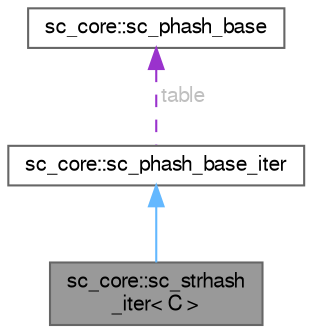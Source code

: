 digraph "sc_core::sc_strhash_iter&lt; C &gt;"
{
 // LATEX_PDF_SIZE
  bgcolor="transparent";
  edge [fontname=FreeSans,fontsize=10,labelfontname=FreeSans,labelfontsize=10];
  node [fontname=FreeSans,fontsize=10,shape=box,height=0.2,width=0.4];
  Node1 [id="Node000001",label="sc_core::sc_strhash\l_iter\< C \>",height=0.2,width=0.4,color="gray40", fillcolor="grey60", style="filled", fontcolor="black",tooltip=" "];
  Node2 -> Node1 [id="edge1_Node000001_Node000002",dir="back",color="steelblue1",style="solid",tooltip=" "];
  Node2 [id="Node000002",label="sc_core::sc_phash_base_iter",height=0.2,width=0.4,color="gray40", fillcolor="white", style="filled",URL="$a02293.html",tooltip=" "];
  Node3 -> Node2 [id="edge2_Node000002_Node000003",dir="back",color="darkorchid3",style="dashed",tooltip=" ",label=" table",fontcolor="grey" ];
  Node3 [id="Node000003",label="sc_core::sc_phash_base",height=0.2,width=0.4,color="gray40", fillcolor="white", style="filled",URL="$a02289.html",tooltip=" "];
}
